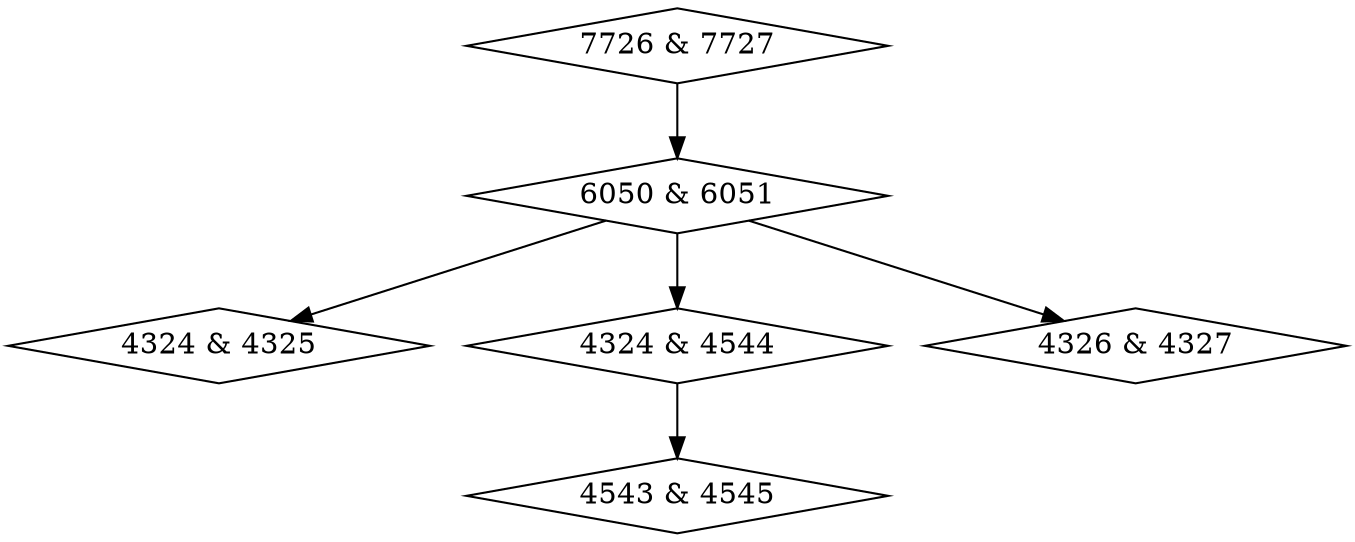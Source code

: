 digraph {
0 [label = "4324 & 4325", shape = diamond];
1 [label = "4324 & 4544", shape = diamond];
2 [label = "4326 & 4327", shape = diamond];
3 [label = "4543 & 4545", shape = diamond];
4 [label = "6050 & 6051", shape = diamond];
5 [label = "7726 & 7727", shape = diamond];
1->3;
4->0;
4->1;
4->2;
5->4;
}
